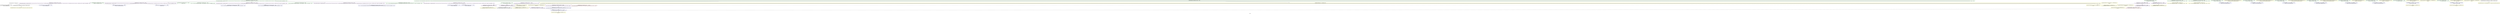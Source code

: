 digraph "SVFG" {
	label="SVFG";

	Node0x5febcd774660 [shape=record,color=grey,label="{NullPtrVFGNode ID: 0 PAGNode ID: 0\n}"];
	Node0x5febcd774660 -> Node0x5febcd777d30[style=solid];
	Node0x5febcd774660 -> Node0x5febcd779780[style=solid];
	Node0x5febcd774660 -> Node0x5febcd77d970[style=solid];
	Node0x5febcd773fa0 [shape=record,color=green,label="{AddrVFGNode ID: 1 AddrStmt: [Var4 \<-- Var3]  \n @.str.1 = private unnamed_addr constant [59 x i8] c\"/home/jpangia/Documents/research/SVF/svf-llvm/lib/extapi.c\\00\", section \"llvm.metadata\" \{ Glob  \}}"];
	Node0x5febcd773fa0 -> Node0x5febcd7798c0[style=solid];
	Node0x5febcd774d30 [shape=record,color=green,label="{AddrVFGNode ID: 4 AddrStmt: [Var7 \<-- Var3]  \n @.str.12 = private unnamed_addr constant [7 x i8] c\"MEMCPY\\00\", section \"llvm.metadata\" \{ Glob  \}}"];
	Node0x5febcd774d30 -> Node0x5febcd779a00[style=solid];
	Node0x5febcd774ea0 [shape=record,color=green,label="{AddrVFGNode ID: 5 AddrStmt: [Var8 \<-- Var3]  \n @.str.15 = private unnamed_addr constant [7 x i8] c\"STRCAT\\00\", section \"llvm.metadata\" \{ Glob  \}}"];
	Node0x5febcd774ea0 -> Node0x5febcd779b40[style=solid];
	Node0x5febcd775460 [shape=record,color=green,label="{AddrVFGNode ID: 9 AddrStmt: [Var46 \<-- Var3]  \n @__const.main.cmd = private unnamed_addr constant [2048 x i8] c\"/bin/cat \\00\\00\\00\\00\\00\\00\\00\\00\\00\\00\\00\\00\\00\\00\\00\\00\\00\\00\\00\\00\\00\\00\\00\\00\\00\\00\\00\\00\\00\\00\\00\\00\\00\\00\\00\\00\\00\\00\\00\\00\\00\\00\\00\\00\\00\\00\\00\\00\\00\\00\\00\\00\\00\\00\\00\\00\\00\\00\\00\\00\\00\\00\\00\\00\\00\\00\\00\\00\\00\\00\\00\\00\\00\\00\\00\\00\\00\\00\\00\\00\\00\\00\\00\\00\\00\\00\\00\\00\\00\\00\\00\\00\\00\\00\\00\\00\\00\\00\\00\\00\\00\\00\\00\\00\\00\\00\\00\\00\\00\\00\\00\\00\\00\\00\\00\\00\\00\\00\\00\\00\\00\\00\\00\\00\\00\\00\\00\\00\\00\\00\\00\\00\\00\\00\\00\\00\\00\\00\\00\\00\\00\\00\\00\\00\\00\\00\\00\\00\\00\\00\\00\\00\\00\\00\\00\\00\\00\\00\\00\\00\\00\\00\\00\\00\\00\\00\\00\\00\\00\\00\\00\\00\\00\\00\\00\\00\\00\\00\\00\\00\\00\\00\\00\\00\\00\\00\\00\\00\\00\\00\\00\\00\\00\\00\\00\\00\\00\\00\\00\\00\\00\\00\\00\\00\\00\\00\\00\\00\\00\\00\\00\\00\\00\\00\\00\\00\\00\\00\\00\\00\\00\\00\\00\\00\\00\\00\\00\\00\\00\\00\\00\\00\\00\\00\\00\\00\\00\\00\\00\\00\\00\\00\\00\\00\\00\\00\\00\\00\\00\\00\\00\\00\\00\\00\\00\\00\\00\\00\\00\\00\\00\\00\\00\\00\\00\\00\\00\\00\\00\\00\\00\\00\\00\\00\\00\\00\\00\\00\\00\\00\\00\\00\\00\\00\\00\\00\\00\\00\\00\\00\\00\\00\\00\\00\\00\\00\\00\\00\\00\\00\\00\\00\\00\\00\\00\\00\\00\\00\\00\\00\\00\\00\\00\\00\\00\\00\\00\\00\\00\\00\\00\\00\\00\\00\\00\\00\\00\\00\\00\\00\\00\\00\\00\\00\\00\\00\\00\\00\\00\\00\\00\\00\\00\\00\\00\\00\\00\\00\\00\\00\\00\\00\\00\\00\\00\\00\\00\\00\\00\\00\\00\\00\\00\\00\\00\\00\\00\\00\\00\\00\\00\\00\\00\\00\\00\\00\\00\\00\\00\\00\\00\\00\\00\\00\\00\\00\\00\\00\\00\\00\\00\\00\\00\\00\\00\\00\\00\\00\\00\\00\\00\\00\\00\\00\\00\\00\\00\\00\\00\\00\\00\\00\\00\\00\\00\\00\\00\\00\\00\\00\\00\\00\\00\\00\\00\\00\\00\\00\\00\\00\\00\\00\\00\\00\\00\\00\\00\\00\\00\\00\\00\\00\\00\\00\\00\\00\\00\\00\\00\\00\\00\\00\\00\\00\\00\\00\\00\\00\\00\\00\\00\\00\\00\\00\\00\\00\\00\\00\\00\\00\\00\\00\\00\\00\\00\\00\\00\\00\\00\\00\\00\\00\\00\\00\\00\\00\\00\\00\\00\\00\\00\\00\\00\\00\\00\\00\\00\\00\\00\\00\\00\\00\\00\\00\\00\\00\\00\\00\\00\\00\\00\\00\\00\\00\\00\\00\\00\\00\\00\\00\\00\\00\\00\\00\\00\\00\\00\\00\\00\\00\\00\\00\\00\\00\\00\\00\\00\\00\\00\\00\\00\\00\\00\\00\\00\\00\\00\\00\\00\\00\\00\\00\\00\\00\\00\\00\\00\\00\\00\\00\\00\\00\\00\\00\\00\\00\\00\\00\\00\\00\\00\\00\\00\\00\\00\\00\\00\\00\\00\\00\\00\\00\\00\\00\\00\\00\\00\\00\\00\\00\\00\\00\\00\\00\\00\\00\\00\\00\\00\\00\\00\\00\\00\\00\\00\\00\\00\\00\\00\\00\\00\\00\\00\\00\\00\\00\\00\\00\\00\\00\\00\\00\\00\\00\\00\\00\\00\\00\\00\\00\\00\\00\\00\\00\\00\\00\\00\\00\\00\\00\\00\\00\\00\\00\\00\\00\\00\\00\\00\\00\\00\\00\\00\\00\\00\\00\\00\\00\\00\\00\\00\\00\\00\\00\\00\\00\\00\\00\\00\\00\\00\\00\\00\\00\\00\\00\\00\\00\\00\\00\\00\\00\\00\\00\\00\\00\\00\\00\\00\\00\\00\\00\\00\\00\\00\\00\\00\\00\\00\\00\\00\\00\\00\\00\\00\\00\\00\\00\\00\\00\\00\\00\\00\\00\\00\\00\\00\\00\\00\\00\\00\\00\\00\\00\\00\\00\\00\\00\\00\\00\\00\\00\\00\\00\\00\\00\\00\\00\\00\\00\\00\\00\\00\\00\\00\\00\\00\\00\\00\\00\\00\\00\\00\\00\\00\\00\\00\\00\\00\\00\\00\\00\\00\\00\\00\\00\\00\\00\\00\\00\\00\\00\\00\\00\\00\\00\\00\\00\\00\\00\\00\\00\\00\\00\\00\\00\\00\\00\\00\\00\\00\\00\\00\\00\\00\\00\\00\\00\\00\\00\\00\\00\\00\\00\\00\\00\\00\\00\\00\\00\\00\\00\\00\\00\\00\\00\\00\\00\\00\\00\\00\\00\\00\\00\\00\\00\\00\\00\\00\\00\\00\\00\\00\\00\\00\\00\\00\\00\\00\\00\\00\\00\\00\\00\\00\\00\\00\\00\\00\\00\\00\\00\\00\\00\\00\\00\\00\\00\\00\\00\\00\\00\\00\\00\\00\\00\\00\\00\\00\\00\\00\\00\\00\\00\\00\\00\\00\\00\\00\\00\\00\\00\\00\\00\\00\\00\\00\\00\\00\\00\\00\\00\\00\\00\\00\\00\\00\\00\\00\\00\\00\\00\\00\\00\\00\\00\\00\\00\\00\\00\\00\\00\\00\\00\\00\\00\\00\\00\\00\\00\\00\\00\\00\\00\\00\\00\\00\\00\\00\\00\\00\\00\\00\\00\\00\\00\\00\\00\\00\\00\\00\\00\\00\\00\\00\\00\\00\\00\\00\\00\\00\\00\\00\\00\\00\\00\\00\\00\\00\\00\\00\\00\\00\\00\\00\\00\\00\\00\\00\\00\\00\\00\\00\\00\\00\\00\\00\\00\\00\\00\\00\\00\\00\\00\\00\\00\\00\\00\\00\\00\\00\\00\\00\\00\\00\\00\\00\\00\\00\\00\\00\\00\\00\\00\\00\\00\\00\\00\\00\\00\\00\\00\\00\\00\\00\\00\\00\\00\\00\\00\\00\\00\\00\\00\\00\\00\\00\\00\\00\\00\\00\\00\\00\\00\\00\\00\\00\\00\\00\\00\\00\\00\\00\\00\\00\\00\\00\\00\\00\\00\\00\\00\\00\\00\\00\\00\\00\\00\\00\\00\\00\\00\\00\\00\\00\\00\\00\\00\\00\\00\\00\\00\\00\\00\\00\\00\\00\\00\\00\\00\\00\\00\\00\\00\\00\\00\\00\\00\\00\\00\\00\\00\\00\\00\\00\\00\\00\\00\\00\\00\\00\\00\\00\\00\\00\\00\\00\\00\\00\\00\\00\\00\\00\\00\\00\\00\\00\\00\\00\\00\\00\\00\\00\\00\\00\\00\\00\\00\\00\\00\\00\\00\\00\\00\\00\\00\\00\\00\\00\\00\\00\\00\\00\\00\\00\\00\\00\\00\\00\\00\\00\\00\\00\\00\\00\\00\\00\\00\\00\\00\\00\\00\\00\\00\\00\\00\\00\\00\\00\\00\\00\\00\\00\\00\\00\\00\\00\\00\\00\\00\\00\\00\\00\\00\\00\\00\\00\\00\\00\\00\\00\\00\\00\\00\\00\\00\\00\\00\\00\\00\\00\\00\\00\\00\\00\\00\\00\\00\\00\\00\\00\\00\\00\\00\\00\\00\\00\\00\\00\\00\\00\\00\\00\\00\\00\\00\\00\\00\\00\\00\\00\\00\\00\\00\\00\\00\\00\\00\\00\\00\\00\\00\\00\\00\\00\\00\\00\\00\\00\\00\\00\\00\\00\\00\\00\\00\\00\\00\\00\\00\\00\\00\\00\\00\\00\\00\\00\\00\\00\\00\\00\\00\\00\\00\\00\\00\\00\\00\\00\\00\\00\\00\\00\\00\\00\\00\\00\\00\\00\\00\\00\\00\\00\\00\\00\\00\\00\\00\\00\\00\\00\\00\\00\\00\\00\\00\\00\\00\\00\\00\\00\\00\\00\\00\\00\\00\\00\\00\\00\\00\\00\\00\\00\\00\\00\\00\\00\\00\\00\\00\\00\\00\\00\\00\\00\\00\\00\\00\\00\\00\\00\\00\\00\\00\\00\\00\\00\\00\\00\\00\\00\\00\\00\\00\\00\\00\\00\\00\\00\\00\\00\\00\\00\\00\\00\\00\\00\\00\\00\\00\\00\\00\\00\\00\\00\\00\\00\\00\\00\\00\\00\\00\\00\\00\\00\\00\\00\\00\\00\\00\\00\\00\\00\\00\\00\\00\\00\\00\\00\\00\\00\\00\\00\\00\\00\\00\\00\\00\\00\\00\\00\\00\\00\\00\\00\\00\\00\\00\\00\\00\\00\\00\\00\\00\\00\\00\\00\\00\\00\\00\\00\\00\\00\\00\\00\\00\\00\\00\\00\\00\\00\\00\\00\\00\\00\\00\\00\\00\\00\\00\\00\\00\\00\\00\\00\\00\\00\\00\\00\\00\\00\\00\\00\\00\\00\\00\\00\\00\\00\\00\\00\\00\\00\\00\\00\\00\\00\\00\\00\\00\\00\\00\\00\\00\\00\\00\\00\\00\\00\\00\\00\\00\\00\\00\\00\\00\\00\\00\\00\\00\\00\\00\\00\\00\\00\\00\\00\\00\\00\\00\\00\\00\\00\\00\\00\\00\\00\\00\\00\\00\\00\\00\\00\\00\\00\\00\\00\\00\\00\\00\\00\\00\\00\\00\\00\\00\\00\\00\\00\\00\\00\\00\\00\\00\\00\\00\\00\\00\\00\\00\\00\\00\\00\\00\\00\\00\\00\\00\\00\\00\\00\\00\\00\\00\\00\\00\\00\\00\\00\\00\\00\\00\\00\\00\\00\\00\\00\\00\\00\\00\\00\\00\\00\\00\\00\\00\\00\\00\\00\\00\\00\\00\\00\\00\\00\\00\\00\\00\\00\\00\\00\\00\\00\\00\\00\\00\\00\\00\\00\\00\\00\\00\\00\\00\\00\\00\\00\\00\\00\\00\\00\\00\\00\\00\\00\\00\\00\\00\\00\\00\\00\\00\\00\\00\\00\\00\\00\\00\\00\\00\\00\\00\\00\\00\\00\\00\\00\\00\\00\\00\\00\\00\\00\\00\\00\\00\\00\\00\\00\\00\\00\\00\\00\\00\\00\\00\\00\\00\\00\\00\\00\\00\\00\\00\\00\\00\\00\\00\\00\\00\\00\\00\\00\\00\\00\\00\\00\\00\\00\\00\\00\\00\\00\\00\\00\\00\\00\\00\\00\\00\\00\\00\\00\\00\\00\\00\\00\\00\\00\\00\\00\\00\\00\\00\\00\\00\\00\\00\\00\\00\\00\\00\\00\\00\\00\\00\\00\\00\\00\\00\\00\\00\\00\\00\\00\\00\\00\\00\\00\\00\\00\\00\\00\\00\\00\\00\\00\\00\\00\\00\\00\\00\\00\\00\\00\\00\\00\\00\\00\\00\\00\\00\\00\\00\\00\\00\\00\\00\\00\\00\\00\\00\\00\\00\\00\\00\\00\\00\\00\\00\\00\\00\\00\\00\\00\\00\\00\\00\\00\\00\\00\\00\\00\\00\\00\\00\\00\\00\\00\\00\\00\\00\\00\\00\\00\\00\\00\\00\\00\\00\\00\\00\\00\\00\\00\\00\\00\\00\\00\\00\\00\\00\\00\\00\\00\\00\\00\\00\\00\\00\\00\\00\\00\\00\\00\\00\\00\\00\\00\\00\\00\\00\\00\\00\\00\\00\\00\\00\\00\\00\\00\\00\\00\\00\\00\\00\\00\\00\\00\\00\\00\\00\\00\\00\\00\\00\\00\\00\\00\\00\\00\\00\\00\\00\\00\\00\\00\\00\\00\\00\\00\\00\\00\\00\\00\\00\\00\\00\\00\\00\\00\\00\\00\\00\\00\\00\\00\\00\\00\\00\\00\\00\\00\\00\\00\\00\\00\\00\\00\\00\\00\\00\\00\\00\\00\\00\\00\\00\\00\\00\\00\\00\\00\\00\\00\\00\\00\\00\\00\\00\\00\\00\\00\\00\\00\\00\\00\\00\\00\\00\\00\\00\\00\\00\\00\\00\\00\\00\\00\\00\\00\\00\\00\\00\\00\\00\\00\\00\\00\\00\\00\\00\\00\\00\\00\\00\\00\\00\\00\\00\\00\\00\\00\\00\\00\\00\\00\\00\\00\\00\\00\\00\\00\\00\\00\\00\\00\\00\\00\\00\\00\\00\\00\\00\\00\\00\\00\\00\\00\\00\\00\\00\\00\\00\\00\\00\\00\\00\\00\\00\\00\\00\\00\\00\\00\\00\\00\\00\\00\\00\\00\\00\\00\\00\\00\\00\\00\\00\\00\\00\\00\\00\\00\\00\\00\\00\\00\\00\\00\", align 16 \{ Glob  \}}"];
	Node0x5febcd775460 -> Node0x5febcd778920[style=solid];
	Node0x5febcd775460 -> Node0x5febcd77bb30[style=solid];
	Node0x5febcd7755d0 [shape=record,color=green,label="{AddrVFGNode ID: 10 AddrStmt: [Var47 \<-- Var3]  \n @.str = private unnamed_addr constant [10 x i8] c\"Filename:\\00\", align 1 \{ Glob  \}}"];
	Node0x5febcd7755d0 -> Node0x5febcd77b890[style=solid];
	Node0x5febcd775740 [shape=record,color=green,label="{AddrVFGNode ID: 11 AddrStmt: [Var48 \<-- Var3]  \n @.str.1 = private unnamed_addr constant [11 x i8] c\" %1023[^\\0A]\\00\", align 1 \{ Glob  \}}"];
	Node0x5febcd775740 -> Node0x5febcd77b5f0[style=solid];
	Node0x5febcd775e70 [shape=record,color=green,label="{AddrVFGNode ID: 16 AddrStmt: [Var9 \<-- Var14]  \n @llvm.global.annotations = appending global [2 x \{ ptr, ptr, ptr, i32, ptr \}] [\{ ptr, ptr, ptr, i32, ptr \} \{ ptr @llvm_memcpy_p0_p0_i64, ptr @.str.12, ptr @.str.1, i32 566, ptr null \}, \{ ptr, ptr, ptr, i32, ptr \} \{ ptr @strcat, ptr @.str.15, ptr @.str.1, i32 665, ptr null \}], section \"llvm.metadata\" \{ Glob  \}}"];
	Node0x5febcd775e70 -> Node0x5febcd778010[style=solid];
	Node0x5febcd775e70 -> Node0x5febcd778180[style=solid];
	Node0x5febcd775e70 -> Node0x5febcd7782f0[style=solid];
	Node0x5febcd775e70 -> Node0x5febcd778460[style=solid];
	Node0x5febcd775e70 -> Node0x5febcd7787b0[style=solid];
	Node0x5febcd775fe0 [shape=record,color=green,label="{AddrVFGNode ID: 17 AddrStmt: [Var10 \<-- Var15]  \nFunction: llvm_memcpy_p0_p0_i64 }"];
	Node0x5febcd775fe0 -> Node0x5febcd779c80[style=solid];
	Node0x5febcd776150 [shape=record,color=green,label="{AddrVFGNode ID: 18 AddrStmt: [Var21 \<-- Var22]  \n   %dst.addr = alloca ptr, align 8 }"];
	Node0x5febcd776150 -> Node0x5febcd77a180[style=solid];
	Node0x5febcd776320 [shape=record,color=green,label="{AddrVFGNode ID: 19 AddrStmt: [Var24 \<-- Var25]  \n   %src.addr = alloca ptr, align 8 }"];
	Node0x5febcd776320 -> Node0x5febcd77a6c0[style=solid];
	Node0x5febcd776490 [shape=record,color=green,label="{AddrVFGNode ID: 20 AddrStmt: [Var26 \<-- Var27]  \n   %sz.addr = alloca i32, align 4 }"];
	Node0x5febcd776490 -> Node0x5febcd77a800[style=solid];
	Node0x5febcd776600 [shape=record,color=green,label="{AddrVFGNode ID: 21 AddrStmt: [Var28 \<-- Var29]  \n   %flag.addr = alloca i32, align 4 }"];
	Node0x5febcd776600 -> Node0x5febcd77a940[style=solid];
	Node0x5febcd776770 [shape=record,color=green,label="{AddrVFGNode ID: 22 AddrStmt: [Var12 \<-- Var35]  \nFunction: strcat }"];
	Node0x5febcd776770 -> Node0x5febcd779f00[style=solid];
	Node0x5febcd7768e0 [shape=record,color=green,label="{AddrVFGNode ID: 23 AddrStmt: [Var39 \<-- Var40]  \n   %dest.addr = alloca ptr, align 8 }"];
	Node0x5febcd7768e0 -> Node0x5febcd77aa80[style=solid];
	Node0x5febcd776ab0 [shape=record,color=green,label="{AddrVFGNode ID: 24 AddrStmt: [Var41 \<-- Var42]  \n   %src.addr = alloca ptr, align 8 }"];
	Node0x5febcd776ab0 -> Node0x5febcd77abc0[style=solid];
	Node0x5febcd776d90 [shape=record,color=green,label="{AddrVFGNode ID: 26 AddrStmt: [Var54 \<-- Var55]  \n   %3 = alloca i32, align 4 }"];
	Node0x5febcd776d90 -> Node0x5febcd77ad00[style=solid];
	Node0x5febcd776fd0 [shape=record,color=green,label="{AddrVFGNode ID: 27 AddrStmt: [Var56 \<-- Var57]  \n   %4 = alloca ptr, align 8 }"];
	Node0x5febcd776fd0 -> Node0x5febcd77ae40[style=solid];
	Node0x5febcd777140 [shape=record,color=green,label="{AddrVFGNode ID: 28 AddrStmt: [Var58 \<-- Var59]  \n   %5 = alloca [2048 x i8], align 16 }"];
	Node0x5febcd777140 -> Node0x5febcd778a90[style=solid];
	Node0x5febcd777140 -> Node0x5febcd778c00[style=solid];
	Node0x5febcd777140 -> Node0x5febcd778d70[style=solid];
	Node0x5febcd777140 -> Node0x5febcd77b9e0[style=solid];
	Node0x5febcd7772b0 [shape=record,color=green,label="{AddrVFGNode ID: 29 AddrStmt: [Var60 \<-- Var61]  \n   %6 = alloca [1024 x i8], align 16 }"];
	Node0x5febcd7772b0 -> Node0x5febcd778ee0[style=solid];
	Node0x5febcd7772b0 -> Node0x5febcd779050[style=solid];
	Node0x5febcd777d30 [shape=record,color=black,label="{CopyVFGNode ID: 35 CopyStmt: [Var1 \<-- Var0]  \n ptr null \{ constant data \}}"];
	Node0x5febcd777ea0 [shape=record,color=black,label="{CopyVFGNode ID: 36 CopyStmt: [Var79 \<-- Var77]  \n   %12 = call ptr @strcat(ptr noundef %10, ptr noundef %11) #4 }"];
	Node0x5febcd778010 [shape=record,color=purple,label="{GepVFGNode ID: 37 GepStmt: [Var104 \<-- Var9]  \n @llvm.global.annotations = appending global [2 x \{ ptr, ptr, ptr, i32, ptr \}] [\{ ptr, ptr, ptr, i32, ptr \} \{ ptr @llvm_memcpy_p0_p0_i64, ptr @.str.12, ptr @.str.1, i32 566, ptr null \}, \{ ptr, ptr, ptr, i32, ptr \} \{ ptr @strcat, ptr @.str.15, ptr @.str.1, i32 665, ptr null \}], section \"llvm.metadata\" \{ Glob  \}}"];
	Node0x5febcd778010 -> Node0x5febcd779c80[style=solid];
	Node0x5febcd778010 -> Node0x5febcd779f00[style=solid];
	Node0x5febcd778180 [shape=record,color=purple,label="{GepVFGNode ID: 38 GepStmt: [Var105 \<-- Var9]  \n @llvm.global.annotations = appending global [2 x \{ ptr, ptr, ptr, i32, ptr \}] [\{ ptr, ptr, ptr, i32, ptr \} \{ ptr @llvm_memcpy_p0_p0_i64, ptr @.str.12, ptr @.str.1, i32 566, ptr null \}, \{ ptr, ptr, ptr, i32, ptr \} \{ ptr @strcat, ptr @.str.15, ptr @.str.1, i32 665, ptr null \}], section \"llvm.metadata\" \{ Glob  \}}"];
	Node0x5febcd778180 -> Node0x5febcd779a00[style=solid];
	Node0x5febcd778180 -> Node0x5febcd779b40[style=solid];
	Node0x5febcd7782f0 [shape=record,color=purple,label="{GepVFGNode ID: 39 GepStmt: [Var106 \<-- Var9]  \n @llvm.global.annotations = appending global [2 x \{ ptr, ptr, ptr, i32, ptr \}] [\{ ptr, ptr, ptr, i32, ptr \} \{ ptr @llvm_memcpy_p0_p0_i64, ptr @.str.12, ptr @.str.1, i32 566, ptr null \}, \{ ptr, ptr, ptr, i32, ptr \} \{ ptr @strcat, ptr @.str.15, ptr @.str.1, i32 665, ptr null \}], section \"llvm.metadata\" \{ Glob  \}}"];
	Node0x5febcd7782f0 -> Node0x5febcd7798c0[style=solid];
	Node0x5febcd778460 [shape=record,color=purple,label="{GepVFGNode ID: 40 GepStmt: [Var107 \<-- Var9]  \n @llvm.global.annotations = appending global [2 x \{ ptr, ptr, ptr, i32, ptr \}] [\{ ptr, ptr, ptr, i32, ptr \} \{ ptr @llvm_memcpy_p0_p0_i64, ptr @.str.12, ptr @.str.1, i32 566, ptr null \}, \{ ptr, ptr, ptr, i32, ptr \} \{ ptr @strcat, ptr @.str.15, ptr @.str.1, i32 665, ptr null \}], section \"llvm.metadata\" \{ Glob  \}}"];
	Node0x5febcd778460 -> Node0x5febcd779dc0[style=solid];
	Node0x5febcd778460 -> Node0x5febcd77a040[style=solid];
	Node0x5febcd7787b0 [shape=record,color=purple,label="{GepVFGNode ID: 41 GepStmt: [Var108 \<-- Var9]  \n @llvm.global.annotations = appending global [2 x \{ ptr, ptr, ptr, i32, ptr \}] [\{ ptr, ptr, ptr, i32, ptr \} \{ ptr @llvm_memcpy_p0_p0_i64, ptr @.str.12, ptr @.str.1, i32 566, ptr null \}, \{ ptr, ptr, ptr, i32, ptr \} \{ ptr @strcat, ptr @.str.15, ptr @.str.1, i32 665, ptr null \}], section \"llvm.metadata\" \{ Glob  \}}"];
	Node0x5febcd7787b0 -> Node0x5febcd779780[style=solid];
	Node0x5febcd778920 [shape=record,color=purple,label="{GepVFGNode ID: 42 GepStmt: [Var110 \<-- Var46]  \n   call void @llvm.memcpy.p0.p0.i64(ptr align 16 %5, ptr align 16 @__const.main.cmd, i64 2048, i1 false) }"];
	Node0x5febcd778920 -> Node0x5febcd7794a0[style=solid];
	Node0x5febcd778a90 [shape=record,color=purple,label="{GepVFGNode ID: 43 GepStmt: [Var77 \<-- Var58]  \n   %10 = getelementptr inbounds [2048 x i8], ptr %5, i64 0, i64 0 }"];
	Node0x5febcd778a90 -> Node0x5febcd777ea0[style=solid];
	Node0x5febcd778a90 -> Node0x5febcd7791c0[style=solid];
	Node0x5febcd778a90 -> Node0x5febcd77b350[style=solid];
	Node0x5febcd778c00 [shape=record,color=purple,label="{GepVFGNode ID: 44 GepStmt: [Var82 \<-- Var58]  \n   %13 = getelementptr inbounds [2048 x i8], ptr %5, i64 0, i64 0 }"];
	Node0x5febcd778c00 -> Node0x5febcd77b200[style=solid];
	Node0x5febcd778d70 [shape=record,color=purple,label="{GepVFGNode ID: 45 GepStmt: [Var109 \<-- Var58]  \n   call void @llvm.memcpy.p0.p0.i64(ptr align 16 %5, ptr align 16 @__const.main.cmd, i64 2048, i1 false) }"];
	Node0x5febcd778d70 -> Node0x5febcd77af80[style=solid];
	Node0x5febcd778ee0 [shape=record,color=purple,label="{GepVFGNode ID: 46 GepStmt: [Var72 \<-- Var60]  \n   %8 = getelementptr inbounds [1024 x i8], ptr %6, i64 0, i64 0 }"];
	Node0x5febcd778ee0 -> Node0x5febcd77b740[style=solid];
	Node0x5febcd779050 [shape=record,color=purple,label="{GepVFGNode ID: 47 GepStmt: [Var78 \<-- Var60]  \n   %11 = getelementptr inbounds [1024 x i8], ptr %6, i64 0, i64 0 }"];
	Node0x5febcd779050 -> Node0x5febcd779330[style=solid];
	Node0x5febcd779050 -> Node0x5febcd77b4a0[style=solid];
	Node0x5febcd7791c0 [shape=record,color=purple,label="{GepVFGNode ID: 48 GepStmt: [Var112 \<-- Var77]  \n   %12 = call ptr @strcat(ptr noundef %10, ptr noundef %11) #4 }"];
	Node0x5febcd7791c0 -> Node0x5febcd77b0c0[style=solid];
	Node0x5febcd779330 [shape=record,color=purple,label="{GepVFGNode ID: 49 GepStmt: [Var113 \<-- Var78]  \n   %12 = call ptr @strcat(ptr noundef %10, ptr noundef %11) #4 }"];
	Node0x5febcd779330 -> Node0x5febcd779610[style=solid];
	Node0x5febcd7794a0 [shape=record,color=red,label="{LoadVFGNode ID: 50 LoadStmt: [Var111 \<-- Var110]  \n   call void @llvm.memcpy.p0.p0.i64(ptr align 16 %5, ptr align 16 @__const.main.cmd, i64 2048, i1 false) }"];
	Node0x5febcd7794a0 -> Node0x5febcd77af80[style=solid];
	Node0x5febcd779610 [shape=record,color=red,label="{LoadVFGNode ID: 51 LoadStmt: [Var114 \<-- Var113]  \n   %12 = call ptr @strcat(ptr noundef %10, ptr noundef %11) #4 }"];
	Node0x5febcd779610 -> Node0x5febcd77b0c0[style=solid];
	Node0x5febcd779780 [shape=record,color=blue,label="{StoreVFGNode ID: 52 StoreStmt: [Var108 \<-- Var0]  \n ptr null \{ constant data \}}"];
	Node0x5febcd7798c0 [shape=record,color=blue,label="{StoreVFGNode ID: 53 StoreStmt: [Var106 \<-- Var4]  \n @.str.1 = private unnamed_addr constant [59 x i8] c\"/home/jpangia/Documents/research/SVF/svf-llvm/lib/extapi.c\\00\", section \"llvm.metadata\" \{ Glob  \}}"];
	Node0x5febcd779a00 [shape=record,color=blue,label="{StoreVFGNode ID: 54 StoreStmt: [Var105 \<-- Var7]  \n @.str.12 = private unnamed_addr constant [7 x i8] c\"MEMCPY\\00\", section \"llvm.metadata\" \{ Glob  \}}"];
	Node0x5febcd779b40 [shape=record,color=blue,label="{StoreVFGNode ID: 55 StoreStmt: [Var105 \<-- Var8]  \n @.str.15 = private unnamed_addr constant [7 x i8] c\"STRCAT\\00\", section \"llvm.metadata\" \{ Glob  \}}"];
	Node0x5febcd779c80 [shape=record,color=blue,label="{StoreVFGNode ID: 56 StoreStmt: [Var104 \<-- Var10]  \nFunction: llvm_memcpy_p0_p0_i64 }"];
	Node0x5febcd779dc0 [shape=record,color=blue,label="{StoreVFGNode ID: 57 StoreStmt: [Var107 \<-- Var11]  \n i32 566 \{ constant data \}}"];
	Node0x5febcd779f00 [shape=record,color=blue,label="{StoreVFGNode ID: 58 StoreStmt: [Var104 \<-- Var12]  \nFunction: strcat }"];
	Node0x5febcd77a040 [shape=record,color=blue,label="{StoreVFGNode ID: 59 StoreStmt: [Var107 \<-- Var13]  \n i32 665 \{ constant data \}}"];
	Node0x5febcd77a180 [shape=record,color=blue,label="{StoreVFGNode ID: 60 StoreStmt: [Var21 \<-- Var17]  \n   store ptr %dst, ptr %dst.addr, align 8 }"];
	Node0x5febcd77a6c0 [shape=record,color=blue,label="{StoreVFGNode ID: 61 StoreStmt: [Var24 \<-- Var18]  \n   store ptr %src, ptr %src.addr, align 8 }"];
	Node0x5febcd77a800 [shape=record,color=blue,label="{StoreVFGNode ID: 62 StoreStmt: [Var26 \<-- Var19]  \n   store i32 %sz, ptr %sz.addr, align 4 }"];
	Node0x5febcd77a940 [shape=record,color=blue,label="{StoreVFGNode ID: 63 StoreStmt: [Var28 \<-- Var20]  \n   store i32 %flag, ptr %flag.addr, align 4 }"];
	Node0x5febcd77aa80 [shape=record,color=blue,label="{StoreVFGNode ID: 64 StoreStmt: [Var39 \<-- Var37]  \n   store ptr %dest, ptr %dest.addr, align 8 }"];
	Node0x5febcd77abc0 [shape=record,color=blue,label="{StoreVFGNode ID: 65 StoreStmt: [Var41 \<-- Var38]  \n   store ptr %src, ptr %src.addr, align 8 }"];
	Node0x5febcd77ad00 [shape=record,color=blue,label="{StoreVFGNode ID: 66 StoreStmt: [Var54 \<-- Var52]  \n   store i32 %0, ptr %3, align 4 }"];
	Node0x5febcd77ad00 -> Node0x5febcd781750[style=dashed];
	Node0x5febcd77ae40 [shape=record,color=blue,label="{StoreVFGNode ID: 67 StoreStmt: [Var56 \<-- Var53]  \n   store ptr %1, ptr %4, align 8 }"];
	Node0x5febcd77ae40 -> Node0x5febcd781470[style=dashed];
	Node0x5febcd77af80 [shape=record,color=blue,label="{StoreVFGNode ID: 68 StoreStmt: [Var109 \<-- Var111]  \n   call void @llvm.memcpy.p0.p0.i64(ptr align 16 %5, ptr align 16 @__const.main.cmd, i64 2048, i1 false) }"];
	Node0x5febcd77af80 -> Node0x5febcd77b0c0[style=dashed];
	Node0x5febcd77b0c0 [shape=record,color=blue,label="{StoreVFGNode ID: 69 StoreStmt: [Var112 \<-- Var114]  \n   %12 = call ptr @strcat(ptr noundef %10, ptr noundef %11) #4 }"];
	Node0x5febcd77b0c0 -> Node0x5febcd781220[style=dashed];
	Node0x5febcd77b200 [shape=record,color=yellow,penwidth=2,label="{ActualParmVFGNode ID: 70 CS[]ValVar ID: 82\n   %13 = getelementptr inbounds [2048 x i8], ptr %5, i64 0, i64 0 }"];
	Node0x5febcd77b350 [shape=record,color=yellow,penwidth=2,label="{ActualParmVFGNode ID: 71 CS[]ValVar ID: 77\n   %10 = getelementptr inbounds [2048 x i8], ptr %5, i64 0, i64 0 }"];
	Node0x5febcd77b4a0 [shape=record,color=yellow,penwidth=2,label="{ActualParmVFGNode ID: 72 CS[]ValVar ID: 78\n   %11 = getelementptr inbounds [1024 x i8], ptr %6, i64 0, i64 0 }"];
	Node0x5febcd77b5f0 [shape=record,color=yellow,penwidth=2,label="{ActualParmVFGNode ID: 73 CS[]ValVar ID: 48\n @.str.1 = private unnamed_addr constant [11 x i8] c\" %1023[^\\0A]\\00\", align 1 \{ Glob  \}}"];
	Node0x5febcd77b740 [shape=record,color=yellow,penwidth=2,label="{ActualParmVFGNode ID: 74 CS[]ValVar ID: 72\n   %8 = getelementptr inbounds [1024 x i8], ptr %6, i64 0, i64 0 }"];
	Node0x5febcd77b890 [shape=record,color=yellow,penwidth=2,label="{ActualParmVFGNode ID: 75 CS[]ValVar ID: 47\n @.str = private unnamed_addr constant [10 x i8] c\"Filename:\\00\", align 1 \{ Glob  \}}"];
	Node0x5febcd77b9e0 [shape=record,color=yellow,penwidth=2,label="{ActualParmVFGNode ID: 76 CS[]ValVar ID: 58\n   %5 = alloca [2048 x i8], align 16 }"];
	Node0x5febcd77bb30 [shape=record,color=yellow,penwidth=2,label="{ActualParmVFGNode ID: 77 CS[]ValVar ID: 46\n @__const.main.cmd = private unnamed_addr constant [2048 x i8] c\"/bin/cat \\00\\00\\00\\00\\00\\00\\00\\00\\00\\00\\00\\00\\00\\00\\00\\00\\00\\00\\00\\00\\00\\00\\00\\00\\00\\00\\00\\00\\00\\00\\00\\00\\00\\00\\00\\00\\00\\00\\00\\00\\00\\00\\00\\00\\00\\00\\00\\00\\00\\00\\00\\00\\00\\00\\00\\00\\00\\00\\00\\00\\00\\00\\00\\00\\00\\00\\00\\00\\00\\00\\00\\00\\00\\00\\00\\00\\00\\00\\00\\00\\00\\00\\00\\00\\00\\00\\00\\00\\00\\00\\00\\00\\00\\00\\00\\00\\00\\00\\00\\00\\00\\00\\00\\00\\00\\00\\00\\00\\00\\00\\00\\00\\00\\00\\00\\00\\00\\00\\00\\00\\00\\00\\00\\00\\00\\00\\00\\00\\00\\00\\00\\00\\00\\00\\00\\00\\00\\00\\00\\00\\00\\00\\00\\00\\00\\00\\00\\00\\00\\00\\00\\00\\00\\00\\00\\00\\00\\00\\00\\00\\00\\00\\00\\00\\00\\00\\00\\00\\00\\00\\00\\00\\00\\00\\00\\00\\00\\00\\00\\00\\00\\00\\00\\00\\00\\00\\00\\00\\00\\00\\00\\00\\00\\00\\00\\00\\00\\00\\00\\00\\00\\00\\00\\00\\00\\00\\00\\00\\00\\00\\00\\00\\00\\00\\00\\00\\00\\00\\00\\00\\00\\00\\00\\00\\00\\00\\00\\00\\00\\00\\00\\00\\00\\00\\00\\00\\00\\00\\00\\00\\00\\00\\00\\00\\00\\00\\00\\00\\00\\00\\00\\00\\00\\00\\00\\00\\00\\00\\00\\00\\00\\00\\00\\00\\00\\00\\00\\00\\00\\00\\00\\00\\00\\00\\00\\00\\00\\00\\00\\00\\00\\00\\00\\00\\00\\00\\00\\00\\00\\00\\00\\00\\00\\00\\00\\00\\00\\00\\00\\00\\00\\00\\00\\00\\00\\00\\00\\00\\00\\00\\00\\00\\00\\00\\00\\00\\00\\00\\00\\00\\00\\00\\00\\00\\00\\00\\00\\00\\00\\00\\00\\00\\00\\00\\00\\00\\00\\00\\00\\00\\00\\00\\00\\00\\00\\00\\00\\00\\00\\00\\00\\00\\00\\00\\00\\00\\00\\00\\00\\00\\00\\00\\00\\00\\00\\00\\00\\00\\00\\00\\00\\00\\00\\00\\00\\00\\00\\00\\00\\00\\00\\00\\00\\00\\00\\00\\00\\00\\00\\00\\00\\00\\00\\00\\00\\00\\00\\00\\00\\00\\00\\00\\00\\00\\00\\00\\00\\00\\00\\00\\00\\00\\00\\00\\00\\00\\00\\00\\00\\00\\00\\00\\00\\00\\00\\00\\00\\00\\00\\00\\00\\00\\00\\00\\00\\00\\00\\00\\00\\00\\00\\00\\00\\00\\00\\00\\00\\00\\00\\00\\00\\00\\00\\00\\00\\00\\00\\00\\00\\00\\00\\00\\00\\00\\00\\00\\00\\00\\00\\00\\00\\00\\00\\00\\00\\00\\00\\00\\00\\00\\00\\00\\00\\00\\00\\00\\00\\00\\00\\00\\00\\00\\00\\00\\00\\00\\00\\00\\00\\00\\00\\00\\00\\00\\00\\00\\00\\00\\00\\00\\00\\00\\00\\00\\00\\00\\00\\00\\00\\00\\00\\00\\00\\00\\00\\00\\00\\00\\00\\00\\00\\00\\00\\00\\00\\00\\00\\00\\00\\00\\00\\00\\00\\00\\00\\00\\00\\00\\00\\00\\00\\00\\00\\00\\00\\00\\00\\00\\00\\00\\00\\00\\00\\00\\00\\00\\00\\00\\00\\00\\00\\00\\00\\00\\00\\00\\00\\00\\00\\00\\00\\00\\00\\00\\00\\00\\00\\00\\00\\00\\00\\00\\00\\00\\00\\00\\00\\00\\00\\00\\00\\00\\00\\00\\00\\00\\00\\00\\00\\00\\00\\00\\00\\00\\00\\00\\00\\00\\00\\00\\00\\00\\00\\00\\00\\00\\00\\00\\00\\00\\00\\00\\00\\00\\00\\00\\00\\00\\00\\00\\00\\00\\00\\00\\00\\00\\00\\00\\00\\00\\00\\00\\00\\00\\00\\00\\00\\00\\00\\00\\00\\00\\00\\00\\00\\00\\00\\00\\00\\00\\00\\00\\00\\00\\00\\00\\00\\00\\00\\00\\00\\00\\00\\00\\00\\00\\00\\00\\00\\00\\00\\00\\00\\00\\00\\00\\00\\00\\00\\00\\00\\00\\00\\00\\00\\00\\00\\00\\00\\00\\00\\00\\00\\00\\00\\00\\00\\00\\00\\00\\00\\00\\00\\00\\00\\00\\00\\00\\00\\00\\00\\00\\00\\00\\00\\00\\00\\00\\00\\00\\00\\00\\00\\00\\00\\00\\00\\00\\00\\00\\00\\00\\00\\00\\00\\00\\00\\00\\00\\00\\00\\00\\00\\00\\00\\00\\00\\00\\00\\00\\00\\00\\00\\00\\00\\00\\00\\00\\00\\00\\00\\00\\00\\00\\00\\00\\00\\00\\00\\00\\00\\00\\00\\00\\00\\00\\00\\00\\00\\00\\00\\00\\00\\00\\00\\00\\00\\00\\00\\00\\00\\00\\00\\00\\00\\00\\00\\00\\00\\00\\00\\00\\00\\00\\00\\00\\00\\00\\00\\00\\00\\00\\00\\00\\00\\00\\00\\00\\00\\00\\00\\00\\00\\00\\00\\00\\00\\00\\00\\00\\00\\00\\00\\00\\00\\00\\00\\00\\00\\00\\00\\00\\00\\00\\00\\00\\00\\00\\00\\00\\00\\00\\00\\00\\00\\00\\00\\00\\00\\00\\00\\00\\00\\00\\00\\00\\00\\00\\00\\00\\00\\00\\00\\00\\00\\00\\00\\00\\00\\00\\00\\00\\00\\00\\00\\00\\00\\00\\00\\00\\00\\00\\00\\00\\00\\00\\00\\00\\00\\00\\00\\00\\00\\00\\00\\00\\00\\00\\00\\00\\00\\00\\00\\00\\00\\00\\00\\00\\00\\00\\00\\00\\00\\00\\00\\00\\00\\00\\00\\00\\00\\00\\00\\00\\00\\00\\00\\00\\00\\00\\00\\00\\00\\00\\00\\00\\00\\00\\00\\00\\00\\00\\00\\00\\00\\00\\00\\00\\00\\00\\00\\00\\00\\00\\00\\00\\00\\00\\00\\00\\00\\00\\00\\00\\00\\00\\00\\00\\00\\00\\00\\00\\00\\00\\00\\00\\00\\00\\00\\00\\00\\00\\00\\00\\00\\00\\00\\00\\00\\00\\00\\00\\00\\00\\00\\00\\00\\00\\00\\00\\00\\00\\00\\00\\00\\00\\00\\00\\00\\00\\00\\00\\00\\00\\00\\00\\00\\00\\00\\00\\00\\00\\00\\00\\00\\00\\00\\00\\00\\00\\00\\00\\00\\00\\00\\00\\00\\00\\00\\00\\00\\00\\00\\00\\00\\00\\00\\00\\00\\00\\00\\00\\00\\00\\00\\00\\00\\00\\00\\00\\00\\00\\00\\00\\00\\00\\00\\00\\00\\00\\00\\00\\00\\00\\00\\00\\00\\00\\00\\00\\00\\00\\00\\00\\00\\00\\00\\00\\00\\00\\00\\00\\00\\00\\00\\00\\00\\00\\00\\00\\00\\00\\00\\00\\00\\00\\00\\00\\00\\00\\00\\00\\00\\00\\00\\00\\00\\00\\00\\00\\00\\00\\00\\00\\00\\00\\00\\00\\00\\00\\00\\00\\00\\00\\00\\00\\00\\00\\00\\00\\00\\00\\00\\00\\00\\00\\00\\00\\00\\00\\00\\00\\00\\00\\00\\00\\00\\00\\00\\00\\00\\00\\00\\00\\00\\00\\00\\00\\00\\00\\00\\00\\00\\00\\00\\00\\00\\00\\00\\00\\00\\00\\00\\00\\00\\00\\00\\00\\00\\00\\00\\00\\00\\00\\00\\00\\00\\00\\00\\00\\00\\00\\00\\00\\00\\00\\00\\00\\00\\00\\00\\00\\00\\00\\00\\00\\00\\00\\00\\00\\00\\00\\00\\00\\00\\00\\00\\00\\00\\00\\00\\00\\00\\00\\00\\00\\00\\00\\00\\00\\00\\00\\00\\00\\00\\00\\00\\00\\00\\00\\00\\00\\00\\00\\00\\00\\00\\00\\00\\00\\00\\00\\00\\00\\00\\00\\00\\00\\00\\00\\00\\00\\00\\00\\00\\00\\00\\00\\00\\00\\00\\00\\00\\00\\00\\00\\00\\00\\00\\00\\00\\00\\00\\00\\00\\00\\00\\00\\00\\00\\00\\00\\00\\00\\00\\00\\00\\00\\00\\00\\00\\00\\00\\00\\00\\00\\00\\00\\00\\00\\00\\00\\00\\00\\00\\00\\00\\00\\00\\00\\00\\00\\00\\00\\00\\00\\00\\00\\00\\00\\00\\00\\00\\00\\00\\00\\00\\00\\00\\00\\00\\00\\00\\00\\00\\00\\00\\00\\00\\00\\00\\00\\00\\00\\00\\00\\00\\00\\00\\00\\00\\00\\00\\00\\00\\00\\00\\00\\00\\00\\00\\00\\00\\00\\00\\00\\00\\00\\00\\00\\00\\00\\00\\00\\00\\00\\00\\00\\00\\00\\00\\00\\00\\00\\00\\00\\00\\00\\00\\00\\00\\00\\00\\00\\00\\00\\00\\00\\00\\00\\00\\00\\00\\00\\00\\00\\00\\00\\00\\00\\00\\00\\00\\00\\00\\00\\00\\00\\00\\00\\00\\00\\00\\00\\00\\00\\00\\00\\00\\00\\00\\00\\00\\00\\00\\00\\00\\00\\00\\00\\00\\00\\00\\00\\00\\00\\00\\00\\00\\00\\00\\00\\00\\00\\00\\00\\00\\00\\00\\00\\00\\00\\00\\00\\00\\00\\00\\00\\00\\00\\00\\00\\00\\00\\00\\00\\00\\00\\00\\00\\00\\00\\00\\00\\00\\00\\00\\00\\00\\00\\00\\00\\00\\00\\00\\00\\00\\00\\00\\00\\00\\00\\00\\00\\00\\00\\00\\00\\00\\00\\00\\00\\00\\00\\00\\00\\00\\00\\00\\00\\00\\00\\00\\00\\00\\00\\00\\00\\00\\00\\00\\00\\00\\00\\00\\00\\00\\00\\00\\00\\00\\00\\00\\00\\00\\00\\00\\00\\00\\00\\00\\00\\00\\00\\00\\00\\00\\00\\00\\00\\00\\00\\00\\00\\00\\00\\00\\00\\00\\00\\00\\00\\00\\00\\00\\00\\00\\00\\00\\00\\00\\00\\00\\00\\00\\00\\00\\00\\00\\00\\00\\00\\00\\00\\00\\00\\00\\00\\00\\00\\00\\00\\00\\00\\00\\00\\00\\00\\00\\00\\00\\00\\00\\00\\00\\00\\00\\00\\00\\00\\00\\00\\00\\00\\00\\00\\00\\00\\00\\00\\00\\00\\00\\00\\00\\00\\00\\00\\00\\00\\00\\00\\00\\00\\00\\00\\00\\00\\00\\00\\00\\00\\00\\00\\00\\00\\00\\00\\00\\00\\00\\00\\00\\00\\00\\00\\00\\00\\00\\00\\00\\00\\00\\00\\00\\00\\00\\00\\00\\00\\00\\00\\00\\00\\00\\00\\00\\00\\00\\00\\00\\00\\00\\00\\00\\00\\00\\00\\00\\00\\00\\00\\00\\00\\00\\00\\00\\00\\00\\00\\00\\00\\00\\00\\00\\00\\00\\00\\00\\00\\00\\00\\00\\00\\00\\00\\00\\00\\00\\00\\00\\00\\00\\00\\00\\00\\00\\00\\00\\00\\00\\00\\00\\00\\00\\00\\00\\00\\00\\00\\00\\00\\00\\00\\00\\00\\00\\00\\00\\00\\00\\00\\00\\00\\00\\00\\00\\00\\00\\00\\00\\00\\00\\00\\00\\00\\00\\00\\00\\00\\00\\00\\00\\00\\00\\00\\00\\00\\00\\00\\00\\00\\00\\00\\00\\00\\00\\00\\00\\00\\00\\00\\00\\00\\00\\00\\00\\00\\00\\00\\00\\00\\00\\00\\00\\00\\00\\00\\00\\00\\00\\00\\00\\00\\00\\00\\00\\00\\00\\00\\00\\00\\00\\00\\00\\00\\00\\00\\00\\00\\00\\00\\00\\00\\00\\00\\00\\00\\00\\00\\00\\00\\00\\00\\00\\00\\00\\00\\00\\00\\00\\00\\00\\00\\00\\00\\00\\00\\00\\00\\00\\00\\00\\00\\00\\00\\00\\00\\00\\00\\00\\00\\00\\00\\00\\00\\00\\00\\00\\00\\00\\00\\00\\00\\00\\00\\00\\00\\00\\00\\00\\00\\00\\00\\00\\00\\00\\00\\00\\00\\00\\00\\00\\00\\00\\00\\00\\00\\00\\00\\00\\00\\00\\00\\00\\00\\00\\00\\00\\00\\00\\00\\00\\00\\00\\00\\00\\00\\00\\00\\00\\00\\00\\00\\00\\00\\00\\00\\00\\00\\00\\00\\00\\00\\00\\00\\00\\00\\00\\00\\00\\00\\00\\00\\00\\00\\00\\00\\00\\00\\00\\00\\00\\00\\00\\00\\00\\00\\00\\00\\00\\00\\00\\00\\00\\00\\00\\00\\00\", align 16 \{ Glob  \}}"];
	Node0x5febcd77c410 [shape=record,color=yellow,penwidth=2,label="{FormalParmVFGNode ID: 83 Fun[main]ValVar ID: 52\n i32 %0 \{ 0th arg main  \}}"];
	Node0x5febcd77c410 -> Node0x5febcd77ad00[style=solid];
	Node0x5febcd77c630 [shape=record,color=yellow,penwidth=2,label="{FormalParmVFGNode ID: 84 Fun[main]ValVar ID: 53\n ptr %1 \{ 1st arg main  \}}"];
	Node0x5febcd77c630 -> Node0x5febcd77ae40[style=solid];
	Node0x5febcd77c7e0 [shape=record,color=yellow,penwidth=2,label="{FormalParmVFGNode ID: 85 Fun[strcat]ValVar ID: 37\n ptr %dest \{ 0th arg strcat  \}}"];
	Node0x5febcd77c7e0 -> Node0x5febcd77aa80[style=solid];
	Node0x5febcd77c990 [shape=record,color=yellow,penwidth=2,label="{FormalParmVFGNode ID: 86 Fun[strcat]ValVar ID: 38\n ptr %src \{ 1st arg strcat  \}}"];
	Node0x5febcd77c990 -> Node0x5febcd77abc0[style=solid];
	Node0x5febcd77cb40 [shape=record,color=yellow,penwidth=2,label="{FormalParmVFGNode ID: 87 Fun[llvm_memcpy_p0_p0_i64]ValVar ID: 17\n ptr %dst \{ 0th arg llvm_memcpy_p0_p0_i64  \}}"];
	Node0x5febcd77cb40 -> Node0x5febcd77a180[style=solid];
	Node0x5febcd77d0f0 [shape=record,color=yellow,penwidth=2,label="{FormalParmVFGNode ID: 88 Fun[llvm_memcpy_p0_p0_i64]ValVar ID: 18\n ptr %src \{ 1st arg llvm_memcpy_p0_p0_i64  \}}"];
	Node0x5febcd77d0f0 -> Node0x5febcd77a6c0[style=solid];
	Node0x5febcd77d2a0 [shape=record,color=yellow,penwidth=2,label="{FormalParmVFGNode ID: 89 Fun[llvm_memcpy_p0_p0_i64]ValVar ID: 19\n i32 %sz \{ 2nd arg llvm_memcpy_p0_p0_i64  \}}"];
	Node0x5febcd77d2a0 -> Node0x5febcd77a800[style=solid];
	Node0x5febcd77d450 [shape=record,color=yellow,penwidth=2,label="{FormalParmVFGNode ID: 90 Fun[llvm_memcpy_p0_p0_i64]ValVar ID: 20\n i32 %flag \{ 3rd arg llvm_memcpy_p0_p0_i64  \}}"];
	Node0x5febcd77d450 -> Node0x5febcd77a940[style=solid];
	Node0x5febcd77d600 [shape=record,color=yellow,penwidth=2,label="{FormalRetVFGNode ID: 91 Fun[main]RetPN ID: 51 unique return node for function main}"];
	Node0x5febcd77d7f0 [shape=record,color=yellow,penwidth=2,label="{FormalRetVFGNode ID: 92 Fun[strcat]RetPN ID: 36 unique return node for function strcat}"];
	Node0x5febcd77d970 [shape=record,color=black,label="{IntraPHIVFGNode ID: 93 PAGNode: [36 = PHI(0, )]   Function: strcat }"];
	Node0x5febcd77d970 -> Node0x5febcd77d7f0[style=solid];
	Node0x5febcd77dd00 [shape=record,color=black,label="{IntraPHIVFGNode ID: 94 PAGNode: [51 = PHI(87, )]   Function: main }"];
	Node0x5febcd77dd00 -> Node0x5febcd77d600[style=solid];
	Node0x5febcd76c670 [shape=record,color=yellow,penwidth=2,label="{FormalINSVFGNode ID: 95 \{fun: main\}8V_1 = ENCHI(MR_8V_1)\npts\{115 \}\n}"];
	Node0x5febcd76c670 -> Node0x5febcd779610[style=dashed];
	Node0x5febcd76c670 -> Node0x5febcd7815e0[style=dashed];
	Node0x5febcd76c5b0 [shape=record,color=yellow,penwidth=2,label="{FormalINSVFGNode ID: 96 \{fun: main\}10V_1 = ENCHI(MR_10V_1)\npts\{116 \}\n}"];
	Node0x5febcd76c5b0 -> Node0x5febcd77af80[style=dashed];
	Node0x5febcd6f21d0 [shape=record,color=yellow,penwidth=2,label="{FormalINSVFGNode ID: 97 \{fun: main\}6V_1 = ENCHI(MR_6V_1)\npts\{57 \}\n}"];
	Node0x5febcd6f21d0 -> Node0x5febcd77ae40[style=dashed];
	Node0x5febcd780ee0 [shape=record,color=yellow,penwidth=2,label="{FormalINSVFGNode ID: 98 \{fun: main\}4V_1 = ENCHI(MR_4V_1)\npts\{55 \}\n}"];
	Node0x5febcd780ee0 -> Node0x5febcd77ad00[style=dashed];
	Node0x5febcd781080 [shape=record,color=yellow,penwidth=2,label="{FormalINSVFGNode ID: 99 \{fun: main\}2V_1 = ENCHI(MR_2V_1)\npts\{3 \}\n}"];
	Node0x5febcd781080 -> Node0x5febcd7794a0[style=dashed];
	Node0x5febcd781080 -> Node0x5febcd7818c0[style=dashed];
	Node0x5febcd781220 [shape=record,color=yellow,penwidth=2,label="{FormalOUTSVFGNode ID: 100 \{fun: main\}RETMU(10V_3)\npts\{116 \}\n}"];
	Node0x5febcd781470 [shape=record,color=yellow,penwidth=2,label="{FormalOUTSVFGNode ID: 101 \{fun: main\}RETMU(6V_2)\npts\{57 \}\n}"];
	Node0x5febcd7815e0 [shape=record,color=yellow,penwidth=2,label="{FormalOUTSVFGNode ID: 102 \{fun: main\}RETMU(8V_1)\npts\{115 \}\n}"];
	Node0x5febcd781750 [shape=record,color=yellow,penwidth=2,label="{FormalOUTSVFGNode ID: 103 \{fun: main\}RETMU(4V_2)\npts\{55 \}\n}"];
	Node0x5febcd7818c0 [shape=record,color=yellow,penwidth=2,label="{FormalOUTSVFGNode ID: 104 \{fun: main\}RETMU(2V_1)\npts\{3 \}\n}"];
}
